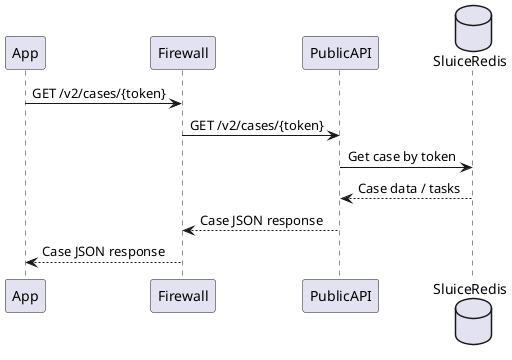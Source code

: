 @startuml
participant App         as App
participant Firewall    as Firewall
participant PublicAPI   as API
database    SluiceRedis as Redis

App       ->  Firewall : GET /v2/cases/{token}
Firewall  ->  API      : GET /v2/cases/{token}
API       ->  Redis    : Get case by token
Redis     --> API      : Case data / tasks
API       --> Firewall : Case JSON response
Firewall  --> App      : Case JSON response
@enduml
